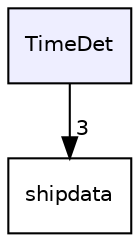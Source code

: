 digraph "TimeDet" {
  compound=true
  node [ fontsize="10", fontname="Helvetica"];
  edge [ labelfontsize="10", labelfontname="Helvetica"];
  dir_14b8127facb850683e99630d6654b886 [shape=box, label="TimeDet", style="filled", fillcolor="#eeeeff", pencolor="black", URL="dir_14b8127facb850683e99630d6654b886.html"];
  dir_d32c3015c3e8f785dc4289736c132c3d [shape=box label="shipdata" URL="dir_d32c3015c3e8f785dc4289736c132c3d.html"];
  dir_14b8127facb850683e99630d6654b886->dir_d32c3015c3e8f785dc4289736c132c3d [headlabel="3", labeldistance=1.5 headhref="dir_000018_000012.html"];
}

